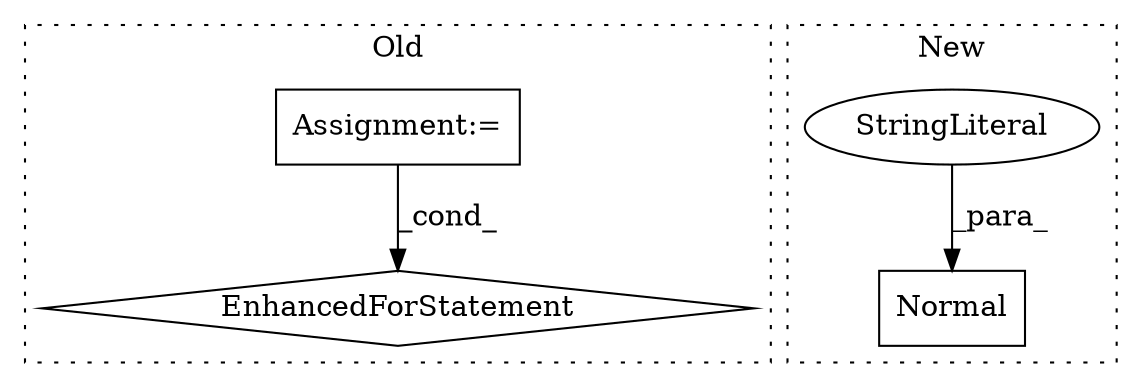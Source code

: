 digraph G {
subgraph cluster0 {
1 [label="EnhancedForStatement" a="70" s="681,752" l="53,2" shape="diamond"];
4 [label="Assignment:=" a="7" s="681,752" l="53,2" shape="box"];
label = "Old";
style="dotted";
}
subgraph cluster1 {
2 [label="Normal" a="32" s="279,294" l="7,1" shape="box"];
3 [label="StringLiteral" a="45" s="286" l="4" shape="ellipse"];
label = "New";
style="dotted";
}
3 -> 2 [label="_para_"];
4 -> 1 [label="_cond_"];
}